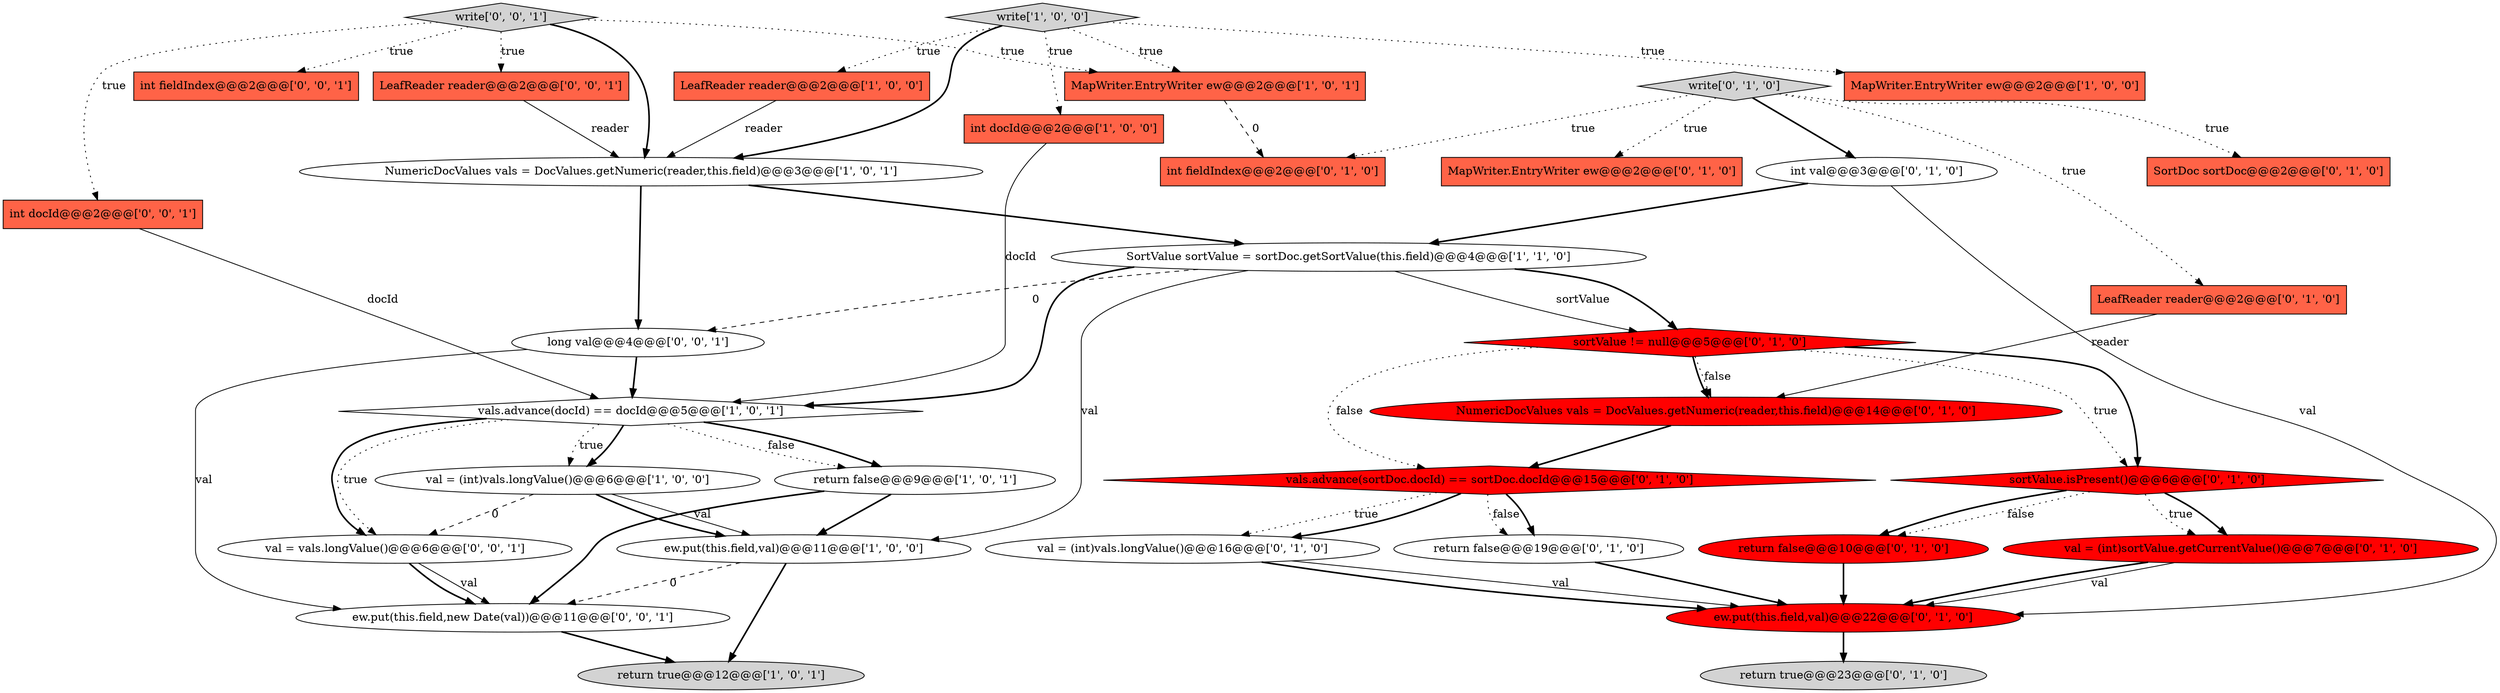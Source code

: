 digraph {
31 [style = filled, label = "int fieldIndex@@@2@@@['0', '0', '1']", fillcolor = tomato, shape = box image = "AAA0AAABBB3BBB"];
4 [style = filled, label = "NumericDocValues vals = DocValues.getNumeric(reader,this.field)@@@3@@@['1', '0', '1']", fillcolor = white, shape = ellipse image = "AAA0AAABBB1BBB"];
17 [style = filled, label = "val = (int)vals.longValue()@@@16@@@['0', '1', '0']", fillcolor = white, shape = ellipse image = "AAA0AAABBB2BBB"];
0 [style = filled, label = "vals.advance(docId) == docId@@@5@@@['1', '0', '1']", fillcolor = white, shape = diamond image = "AAA0AAABBB1BBB"];
5 [style = filled, label = "return false@@@9@@@['1', '0', '1']", fillcolor = white, shape = ellipse image = "AAA0AAABBB1BBB"];
1 [style = filled, label = "ew.put(this.field,val)@@@11@@@['1', '0', '0']", fillcolor = white, shape = ellipse image = "AAA0AAABBB1BBB"];
8 [style = filled, label = "int docId@@@2@@@['1', '0', '0']", fillcolor = tomato, shape = box image = "AAA0AAABBB1BBB"];
11 [style = filled, label = "write['1', '0', '0']", fillcolor = lightgray, shape = diamond image = "AAA0AAABBB1BBB"];
26 [style = filled, label = "sortValue.isPresent()@@@6@@@['0', '1', '0']", fillcolor = red, shape = diamond image = "AAA1AAABBB2BBB"];
18 [style = filled, label = "return true@@@23@@@['0', '1', '0']", fillcolor = lightgray, shape = ellipse image = "AAA0AAABBB2BBB"];
19 [style = filled, label = "NumericDocValues vals = DocValues.getNumeric(reader,this.field)@@@14@@@['0', '1', '0']", fillcolor = red, shape = ellipse image = "AAA1AAABBB2BBB"];
34 [style = filled, label = "ew.put(this.field,new Date(val))@@@11@@@['0', '0', '1']", fillcolor = white, shape = ellipse image = "AAA0AAABBB3BBB"];
9 [style = filled, label = "MapWriter.EntryWriter ew@@@2@@@['1', '0', '1']", fillcolor = tomato, shape = box image = "AAA0AAABBB1BBB"];
13 [style = filled, label = "ew.put(this.field,val)@@@22@@@['0', '1', '0']", fillcolor = red, shape = ellipse image = "AAA1AAABBB2BBB"];
29 [style = filled, label = "LeafReader reader@@@2@@@['0', '0', '1']", fillcolor = tomato, shape = box image = "AAA0AAABBB3BBB"];
12 [style = filled, label = "vals.advance(sortDoc.docId) == sortDoc.docId@@@15@@@['0', '1', '0']", fillcolor = red, shape = diamond image = "AAA1AAABBB2BBB"];
30 [style = filled, label = "int docId@@@2@@@['0', '0', '1']", fillcolor = tomato, shape = box image = "AAA0AAABBB3BBB"];
16 [style = filled, label = "int val@@@3@@@['0', '1', '0']", fillcolor = white, shape = ellipse image = "AAA0AAABBB2BBB"];
21 [style = filled, label = "SortDoc sortDoc@@@2@@@['0', '1', '0']", fillcolor = tomato, shape = box image = "AAA0AAABBB2BBB"];
27 [style = filled, label = "return false@@@19@@@['0', '1', '0']", fillcolor = white, shape = ellipse image = "AAA0AAABBB2BBB"];
25 [style = filled, label = "sortValue != null@@@5@@@['0', '1', '0']", fillcolor = red, shape = diamond image = "AAA1AAABBB2BBB"];
33 [style = filled, label = "val = vals.longValue()@@@6@@@['0', '0', '1']", fillcolor = white, shape = ellipse image = "AAA0AAABBB3BBB"];
14 [style = filled, label = "return false@@@10@@@['0', '1', '0']", fillcolor = red, shape = ellipse image = "AAA1AAABBB2BBB"];
3 [style = filled, label = "MapWriter.EntryWriter ew@@@2@@@['1', '0', '0']", fillcolor = tomato, shape = box image = "AAA0AAABBB1BBB"];
2 [style = filled, label = "SortValue sortValue = sortDoc.getSortValue(this.field)@@@4@@@['1', '1', '0']", fillcolor = white, shape = ellipse image = "AAA0AAABBB1BBB"];
15 [style = filled, label = "LeafReader reader@@@2@@@['0', '1', '0']", fillcolor = tomato, shape = box image = "AAA0AAABBB2BBB"];
32 [style = filled, label = "long val@@@4@@@['0', '0', '1']", fillcolor = white, shape = ellipse image = "AAA0AAABBB3BBB"];
10 [style = filled, label = "val = (int)vals.longValue()@@@6@@@['1', '0', '0']", fillcolor = white, shape = ellipse image = "AAA0AAABBB1BBB"];
23 [style = filled, label = "int fieldIndex@@@2@@@['0', '1', '0']", fillcolor = tomato, shape = box image = "AAA1AAABBB2BBB"];
24 [style = filled, label = "write['0', '1', '0']", fillcolor = lightgray, shape = diamond image = "AAA0AAABBB2BBB"];
6 [style = filled, label = "return true@@@12@@@['1', '0', '1']", fillcolor = lightgray, shape = ellipse image = "AAA0AAABBB1BBB"];
7 [style = filled, label = "LeafReader reader@@@2@@@['1', '0', '0']", fillcolor = tomato, shape = box image = "AAA0AAABBB1BBB"];
28 [style = filled, label = "write['0', '0', '1']", fillcolor = lightgray, shape = diamond image = "AAA0AAABBB3BBB"];
22 [style = filled, label = "MapWriter.EntryWriter ew@@@2@@@['0', '1', '0']", fillcolor = tomato, shape = box image = "AAA0AAABBB2BBB"];
20 [style = filled, label = "val = (int)sortValue.getCurrentValue()@@@7@@@['0', '1', '0']", fillcolor = red, shape = ellipse image = "AAA1AAABBB2BBB"];
27->13 [style = bold, label=""];
11->7 [style = dotted, label="true"];
12->17 [style = dotted, label="true"];
28->31 [style = dotted, label="true"];
20->13 [style = bold, label=""];
26->14 [style = dotted, label="false"];
19->12 [style = bold, label=""];
0->10 [style = dotted, label="true"];
30->0 [style = solid, label="docId"];
32->0 [style = bold, label=""];
2->32 [style = dashed, label="0"];
11->4 [style = bold, label=""];
12->17 [style = bold, label=""];
10->1 [style = solid, label="val"];
0->33 [style = dotted, label="true"];
26->14 [style = bold, label=""];
1->34 [style = dashed, label="0"];
25->12 [style = dotted, label="false"];
11->9 [style = dotted, label="true"];
26->20 [style = dotted, label="true"];
10->33 [style = dashed, label="0"];
4->2 [style = bold, label=""];
25->19 [style = dotted, label="false"];
16->2 [style = bold, label=""];
15->19 [style = solid, label="reader"];
32->34 [style = solid, label="val"];
9->23 [style = dashed, label="0"];
5->34 [style = bold, label=""];
28->29 [style = dotted, label="true"];
24->16 [style = bold, label=""];
5->1 [style = bold, label=""];
28->30 [style = dotted, label="true"];
0->10 [style = bold, label=""];
2->0 [style = bold, label=""];
1->6 [style = bold, label=""];
17->13 [style = solid, label="val"];
24->23 [style = dotted, label="true"];
0->33 [style = bold, label=""];
29->4 [style = solid, label="reader"];
8->0 [style = solid, label="docId"];
7->4 [style = solid, label="reader"];
20->13 [style = solid, label="val"];
16->13 [style = solid, label="val"];
24->22 [style = dotted, label="true"];
33->34 [style = solid, label="val"];
25->26 [style = bold, label=""];
34->6 [style = bold, label=""];
25->19 [style = bold, label=""];
12->27 [style = dotted, label="false"];
24->15 [style = dotted, label="true"];
2->1 [style = solid, label="val"];
0->5 [style = dotted, label="false"];
28->9 [style = dotted, label="true"];
11->8 [style = dotted, label="true"];
17->13 [style = bold, label=""];
14->13 [style = bold, label=""];
2->25 [style = solid, label="sortValue"];
10->1 [style = bold, label=""];
2->25 [style = bold, label=""];
11->3 [style = dotted, label="true"];
33->34 [style = bold, label=""];
12->27 [style = bold, label=""];
24->21 [style = dotted, label="true"];
25->26 [style = dotted, label="true"];
4->32 [style = bold, label=""];
26->20 [style = bold, label=""];
13->18 [style = bold, label=""];
28->4 [style = bold, label=""];
0->5 [style = bold, label=""];
}
